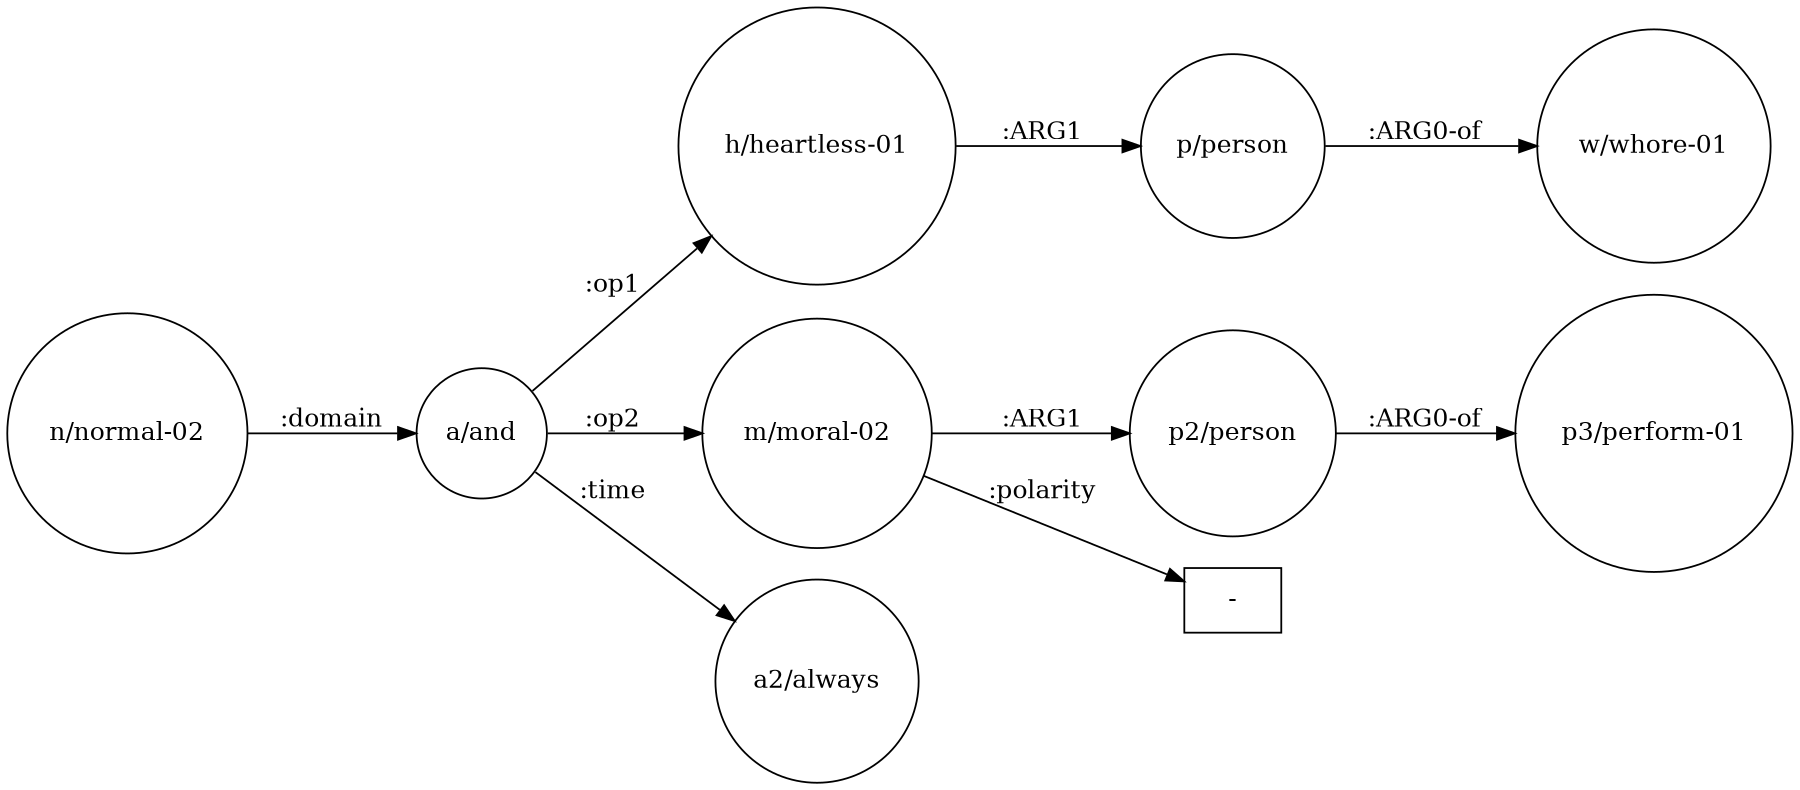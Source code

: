 digraph amr_graph {
	rankdir=LR size="12,8"
	n [label="n/normal-02" shape=circle]
	a [label="a/and" shape=circle]
	h [label="h/heartless-01" shape=circle]
	p [label="p/person" shape=circle]
	w [label="w/whore-01" shape=circle]
	m [label="m/moral-02" shape=circle]
	p2 [label="p2/person" shape=circle]
	p3 [label="p3/perform-01" shape=circle]
	a2 [label="a2/always" shape=circle]
	n -> a [label=":domain"]
	a -> h [label=":op1"]
	h -> p [label=":ARG1"]
	p -> w [label=":ARG0-of"]
	a -> m [label=":op2"]
	m -> p2 [label=":ARG1"]
	p2 -> p3 [label=":ARG0-of"]
	a -> a2 [label=":time"]
	node_0 [label="-" shape=rectangle]
	m -> node_0 [label=":polarity"]
}
